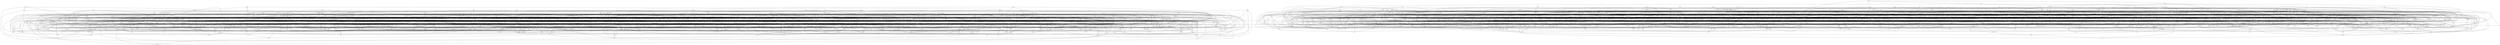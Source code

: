 graph {
vzd -- qbx
jrc -- qbx
jzl -- qbx
vll -- qbx
scv -- jhk
xkp -- jhk
mjn -- jhk
jgm -- tqb
qjn -- tqb
pmg -- gff
fcn -- gff
jpd -- gff
qgc -- gff
xgz -- npq
sfv -- npq
lhf -- npq
szs -- vxs
thm -- nzk
bgr -- nzk
hnp -- nzk
bgt -- nzk
jpx -- ddl
pjc -- ddl
fzj -- xvb
thm -- xvb
qfr -- xvb
rfd -- xvb
fjq -- bbn
kld -- bbn
gmm -- bbn
gjc -- bbn
szn -- qdt
jzt -- tpl
ncg -- tpl
jhb -- hrz
ttm -- hrz
mms -- hrz
xpv -- hrz
xxr -- jzg
vqg -- vpd
skm -- vpd
jrm -- vpd
jbh -- nbn
fkc -- nbn
vtc -- nbn
hld -- cxr
nqr -- zdg
phj -- zdg
snq -- ldr
njr -- ldr
jvp -- ldr
dcd -- ldr
jrb -- ttf
jch -- ttf
scq -- ldt
bgt -- ldt
zsv -- qhz
hrt -- pls
lzj -- pls
jzg -- pls
dzp -- xbm
xvv -- srb
rnf -- srb
mpg -- srb
kxz -- srb
pzm -- qvs
sth -- qvs
jss -- bxn
ltp -- xft
mkq -- xft
jqs -- xft
fds -- xft
rgl -- phh
vjp -- phh
bpx -- phh
qxj -- hsz
pht -- hsz
nmc -- hsz
ttn -- hsz
xrs -- mqn
bqg -- mqn
ddz -- mqn
vdn -- mqn
lzn -- xvv
xcb -- xvv
jfj -- pvl
pfk -- skr
zdg -- skr
xff -- skr
frd -- nlb
tvb -- nlb
qmk -- nlb
sfp -- nlb
bff -- sxz
xpx -- sxz
vjp -- sxz
qkv -- sxz
fbv -- tkz
fct -- tkz
xhn -- tkz
fxj -- tkz
rmt -- nlc
dcs -- nlc
vbt -- nlc
bkq -- ttl
psx -- ttl
rtr -- jdz
cpq -- jdz
rjk -- jdz
qhf -- jdz
prr -- rkc
msr -- rkc
zpg -- rkc
xpd -- vqk
rbt -- jhg
txx -- fgb
qtr -- tqv
mfz -- fjq
bjj -- fjq
pkm -- fjq
zxl -- lxx
skr -- lxx
mrb -- lxx
cch -- lxx
kfz -- nrg
xmf -- nrg
dxn -- qgm
jzt -- qgm
rrg -- qgm
xcr -- thk
sqn -- thk
ttm -- thk
mbs -- thk
zfp -- hvk
bgr -- phz
mmm -- phz
hdp -- phz
vnn -- phz
xvt -- jtt
nln -- jtt
dqr -- blq
nxv -- blq
slg -- blq
ckf -- blq
vxs -- mdn
brq -- mdn
qpb -- mdn
phz -- zmp
lfr -- zmp
ghv -- zmp
cmf -- zmp
zcm -- zmp
ncr -- zmp
mzb -- zmp
qtr -- tzx
zbt -- fjh
xxr -- fjh
xpd -- fjh
zkg -- fjh
qxm -- fjh
zkl -- rjn
vth -- rjn
mhl -- rjn
xgz -- jrn
ckf -- jrn
ckk -- llj
shz -- llj
ztr -- llj
bmp -- dcs
ddx -- dtf
ggm -- dtf
czv -- dtf
qck -- dtf
lmt -- ncn
cnd -- ncn
drq -- ncn
sqs -- ncn
dqp -- ncn
zln -- thn
fbv -- thn
hmz -- thn
vqc -- thn
jcl -- cbx
vlz -- cbx
xff -- cbx
dgc -- cbx
bsv -- dtx
pzf -- dtx
ftn -- mvh
ccj -- mvh
tqx -- mvh
dxj -- tdk
jzg -- tdk
qpm -- nql
glq -- nql
sdl -- nql
dzp -- nql
fgb -- jjp
zbj -- jjp
bhz -- jjp
kjn -- jjp
gvk -- gdx
hdp -- gdx
zvm -- drq
jbt -- drq
sxt -- drq
tlg -- drq
njr -- cdt
nxv -- cdt
lgn -- jpr
jkc -- jpr
fkv -- jpr
vrx -- tvj
cbq -- tvj
fxj -- tvj
lbx -- tvj
nvt -- tvj
nqr -- drj
gqf -- drj
tqs -- drj
ngx -- drj
cdv -- drj
vfq -- cht
zgd -- cht
tvl -- zsq
dps -- zsq
zxz -- zsq
kfn -- gxm
bkj -- gxm
bql -- gxm
kfm -- gxm
rlm -- kjb
slp -- kjb
qbz -- jzl
xph -- vrr
xrj -- vrr
svz -- vrr
mnt -- vrr
bqn -- jlq
tbn -- jlq
xqf -- vnv
bms -- vnv
krc -- vnv
tzx -- vnv
kvj -- kfr
fbl -- kfr
vkp -- kfr
bvc -- kfr
kvj -- cxb
mrm -- cxb
zln -- cxb
fnz -- cxb
mfz -- mmm
jqs -- czb
lbx -- czb
vxs -- czb
dvs -- xmf
bvc -- xmf
tzj -- xmf
tbn -- kgh
vxl -- kgh
bmk -- kgh
bqn -- fmm
knp -- fmm
nmf -- ktf
vbs -- ktf
rql -- ktf
kbb -- ktf
dhc -- xls
nmf -- tks
tkf -- tks
kfj -- tks
qvs -- tks
hjx -- mcv
bdm -- mcv
qbr -- mcv
xsj -- bsm
fll -- txk
jbc -- txk
lxf -- cck
jtt -- cck
dcg -- cck
xlc -- cck
ppc -- cck
dps -- lzh
zjc -- tfg
nkq -- qjp
xtj -- qjp
btg -- qjp
gqv -- qjp
hlr -- qjp
ktk -- qjp
ftn -- pkm
csh -- vkp
qvz -- vkp
pkk -- vkp
ssr -- vkp
vqk -- vkp
bph -- slg
rqp -- hgj
mvt -- hgj
cmj -- htv
xrp -- htv
bxn -- htv
glp -- htv
hnp -- vln
sfm -- vln
slp -- grr
nnr -- grr
vbh -- grr
lnz -- grr
zgx -- grr
mjg -- mqf
ddl -- hlr
qtq -- sls
ndh -- sls
dpf -- nrj
qpm -- nrj
hjx -- gnm
drl -- gnm
sbl -- jkh
dfd -- dxg
zqj -- dxg
tqd -- dxg
crg -- dxg
brd -- zkv
xrs -- zkv
mnq -- zkv
jrn -- zkv
mkz -- pzf
rqp -- pzf
zvs -- nnz
zst -- nnz
sgl -- nnz
zhr -- nnz
bsm -- nnz
prd -- qhf
jrt -- qhf
zzz -- qhf
gxl -- dxm
qbr -- dxm
fpd -- tgc
nbs -- tgc
cst -- stl
qbz -- stl
ptt -- stl
pzm -- xlc
cls -- zxv
ftp -- crf
ztp -- crf
qml -- crf
nxq -- crf
rnl -- crf
tlc -- mgq
vlh -- mgq
jjg -- mgq
vln -- mgq
vtc -- mgq
zbr -- gqn
ttc -- gqn
zdg -- gqn
xln -- gqn
mkx -- ppk
gdc -- ppk
bdh -- ppk
mvt -- qgc
rkd -- qgc
thh -- qgc
hfl -- mhl
fbc -- mhl
bmf -- ttc
rvb -- qhx
qkv -- qhx
fgx -- qhx
xqf -- jmq
jkc -- dfb
ttj -- dfb
xtq -- dfb
qdl -- hhv
kkv -- hhv
gfn -- hhv
lzh -- sbz
drt -- sbz
spl -- sbz
kjn -- sbz
vqg -- sbz
msc -- bnd
ndh -- cdv
zkg -- cdv
phm -- zmn
kbg -- zmn
xjj -- zmn
slh -- fbl
qdr -- tbq
tzx -- tbq
rhx -- tbq
fdj -- tbg
vtc -- tbg
rpx -- gdz
vkb -- gdz
jhs -- gdz
lbq -- gdz
tks -- flk
fps -- flk
bmp -- njg
lzj -- msn
dpj -- sxh
zzj -- sxh
lnk -- sxh
qfl -- sxh
srf -- xnq
jrb -- fdb
jrr -- fdb
gmv -- fdb
kfh -- fdb
nzz -- rsp
xjj -- gcx
dqx -- gcx
knt -- gcx
dhc -- mdp
ptf -- mdp
xzc -- mdp
frk -- mdp
qck -- tlc
vmr -- tlc
skm -- xqz
dpd -- xqz
fts -- phg
tpv -- phg
fjt -- phg
mxf -- phg
sbm -- ftz
gbt -- ftz
qzx -- ftz
sjg -- cch
bmf -- cch
hjx -- cch
qrv -- drl
qqc -- hcm
jrm -- hcm
sst -- bbf
pcj -- lmm
mhq -- lmm
bff -- rhk
msp -- rhk
nsx -- rhk
dvl -- rhk
lsn -- rhk
mnb -- ptt
hpf -- gpv
hmz -- gpv
vqk -- ktn
nqj -- ktn
kkj -- ktn
fhn -- nfc
lhq -- rbh
cbl -- rbh
zlr -- rbh
mtl -- rbh
kgc -- tzd
drl -- rts
vvc -- rts
hdx -- rts
cnx -- rts
cvb -- bkh
mvn -- bkh
tmm -- bkh
mrb -- bkh
vsh -- bkh
krs -- bkh
kkv -- fqv
dps -- vhp
djf -- vhp
snn -- vhp
crv -- vhp
kfl -- vhp
nnj -- frg
gfn -- frg
rbt -- ssr
lxc -- ssr
phj -- ssr
mdp -- rjq
nxl -- rjq
czt -- rjq
xvt -- rjq
cfp -- ngt
qml -- ngt
jmb -- jpm
rtm -- jpm
sbh -- jpm
knt -- jpm
zfp -- dqx
dsc -- lgl
hgj -- lgl
qkr -- nff
brq -- nff
phl -- nff
pfz -- nff
dhl -- fkc
msc -- xpv
zjc -- xpv
cqp -- jjr
spn -- jjr
nsp -- jjr
zdx -- jjr
flv -- jjr
sjc -- ltv
hxm -- ltv
mpz -- ltv
rsp -- ltv
flb -- tgb
knt -- tgb
hmc -- tgb
szm -- jzm
ccl -- jzm
sgs -- zbz
bzn -- zbz
jnz -- fnz
gmq -- fnz
cdt -- fnz
kkz -- flv
xss -- flv
pff -- jzc
pdh -- jzc
nkz -- jzc
snl -- jzc
gqv -- jzc
dpr -- mvf
brv -- mvf
flh -- mvf
mkt -- mvf
mvn -- mvf
hmr -- flj
pnk -- flj
phb -- flj
mhm -- hvs
gqm -- hvs
zbt -- nnl
hzk -- zhf
ksl -- zhf
vrq -- rgv
csm -- rgv
qxq -- rgv
gbs -- rgv
zds -- rgv
flv -- qmk
szl -- qmk
mfr -- qmk
fvm -- qxt
rct -- qxt
fvl -- qxt
sfm -- qxt
lvz -- tsc
szn -- tsc
xfh -- pkt
qtr -- zml
kdc -- zml
dmm -- zml
mqf -- zml
mpj -- kgl
xgl -- kgl
dbm -- kgl
nmd -- tkc
fvj -- tkc
dkc -- pbc
btt -- pbc
vhl -- pbc
pkh -- fvr
sls -- fvr
hxz -- fvr
hdn -- jmp
qpb -- jmp
tll -- jmp
qsv -- jmp
mfl -- tzr
ppk -- tzr
hrt -- hhb
nmf -- hhb
kjn -- hhb
sgd -- hhb
mrr -- ghv
jhn -- zlr
rlc -- zlr
bfl -- mms
pkf -- mms
qmh -- xss
mjn -- xss
vkb -- gpt
cjx -- gpt
jbc -- kcq
flh -- kcq
qkv -- sbm
mrx -- dtp
jhg -- dtp
qhk -- dtp
sxc -- dtp
xzf -- rdb
lkq -- pnr
cmd -- pnr
jcx -- pnr
gvh -- pnr
mrt -- xdn
hlr -- lnc
mnb -- lnc
zsl -- lnc
blq -- hkj
qfr -- hkj
fqd -- hkj
lsc -- mrx
zgd -- shz
rll -- shz
vnn -- shz
xrt -- xmh
gdk -- xmh
sbm -- xmh
kgl -- xmh
chn -- xmh
ddz -- rdp
nvt -- rdp
kgk -- rdp
tpp -- rdp
msp -- rtv
flj -- rtv
fjh -- rtv
pzb -- rtv
mrr -- khc
rvb -- khc
mfb -- khc
ttp -- bcd
jrl -- bcd
mkz -- bcd
lqz -- bcd
zjj -- cmj
vbs -- cmj
xqq -- qhp
sjc -- ztr
tdq -- pkf
xbm -- hpc
rgj -- hpc
nkq -- nxk
fhn -- nxk
dqc -- nxk
ltx -- nxk
rpx -- nxk
krx -- sht
rvt -- sht
jrr -- sht
lvz -- sht
pxm -- ppf
tbg -- ppf
fvj -- ppf
kss -- ppf
mmd -- ftd
txz -- ndk
dgt -- ndk
sjs -- ndk
ttv -- glp
hrt -- glp
ghr -- glp
vbd -- xhn
bbb -- xhn
vjj -- xhn
khf -- kzc
fdj -- kzc
bvm -- kzc
gbt -- kzc
lcd -- gpb
thh -- gpb
sxf -- gpb
xnn -- ndp
szs -- ndp
ptt -- ndp
tln -- qds
qtz -- qds
trg -- qds
rrg -- qds
jrt -- jzh
msn -- jzh
bxn -- jzh
zts -- jzh
rqm -- xzb
rkd -- xzb
tqx -- xzb
jnx -- xzb
qcg -- lvt
bbf -- lvt
jcx -- lvt
mnb -- lvt
ccj -- xpx
fzj -- xpx
qch -- nlg
kxn -- nlg
thq -- nlg
bnc -- nlg
hkk -- tjv
kkm -- tjv
vds -- tjv
lvs -- tjv
hsn -- vrl
sgs -- vrl
qhg -- bmx
ptz -- bmx
mrt -- hjv
gkh -- dqp
lqt -- dqp
xsk -- qkt
xtj -- qkt
jbh -- qkt
zsm -- qkt
xvv -- qkt
hcm -- pbq
xkp -- pbq
zrg -- pbq
pfk -- pbq
dch -- plm
zxl -- plm
mrx -- plm
lsc -- bdm
zbt -- bdm
cjq -- rkm
mfr -- ndh
fzt -- ndh
gpd -- ndh
pkt -- zhk
bsc -- zhk
zln -- blh
nvb -- lkg
sbh -- lkg
fzt -- lkg
jpr -- lkg
rnz -- nxl
hsj -- nxl
tfm -- nxl
vhl -- qbv
zdt -- qbv
mfl -- mxg
fds -- sdl
vdn -- sdl
dqv -- sdl
qlg -- lfs
vkb -- lfs
pvl -- lfs
sxt -- prb
nrx -- prb
jbd -- xtc
lmm -- xtc
czz -- kdx
xnn -- qlb
zxv -- qlb
vbt -- qlb
jgg -- qlb
zgc -- ppg
krs -- ppg
zbt -- ppg
zgg -- bzp
crd -- bzp
ptn -- bzp
qbx -- bzp
pkt -- xhx
gfm -- xhx
vbb -- xhx
rsq -- xhx
phj -- zbj
kzl -- zbj
pfk -- zbj
pmh -- zbj
plm -- zbj
qck -- zhr
cmd -- gmp
pzm -- kxt
hhx -- ghj
cvt -- bqn
pcj -- gdd
kpx -- gdd
kxh -- gdd
ddz -- tsx
bfj -- tsx
kvj -- tsx
lmt -- tsx
tbk -- krs
hjv -- ggs
spn -- ggs
ltz -- ggs
sth -- ggs
pzs -- xrr
qvz -- xrr
qhp -- xrr
dcj -- xrr
krc -- snc
vbt -- pxm
xlx -- pxm
tts -- hsn
hsn -- nvj
tks -- nvj
mgg -- tnq
xpp -- tnq
nxl -- tnq
gxl -- dxk
bsm -- hdl
pzp -- hdl
ltx -- hdl
nnr -- hdl
tfm -- xkm
bbc -- xkm
phb -- xkm
pzb -- xkm
gcx -- hkk
gfm -- hkk
bxm -- hkk
cbx -- hkk
dxn -- hkk
fbr -- njr
cxr -- jxk
ktz -- jxk
nrc -- jxk
dkp -- jxk
hht -- jxk
kfz -- jxk
nlr -- jrl
rpx -- jrl
bkq -- jrl
btg -- jrl
kjd -- kjv
pls -- kjv
flk -- kjv
hsb -- kjv
xrs -- bjj
vnn -- bjj
gsr -- bjj
tfr -- mrt
cbq -- npm
bsv -- gjf
qvn -- gjf
zhx -- gjf
vjj -- gjf
tzr -- kjn
vlx -- gqm
fbc -- gqm
fxt -- vhl
vbs -- ssl
lts -- ssl
xls -- ssl
zdg -- ssl
qck -- xsl
slh -- xsl
jbd -- dlq
qnn -- dlq
vbn -- dlq
btk -- dlq
xnq -- qxr
gcx -- qxr
xdn -- qxr
svd -- qxr
hhm -- hjk
tvb -- hjk
sdf -- xrp
xcr -- xrp
jxt -- xrp
pbv -- xvg
sgs -- xvg
vnf -- xvg
ttr -- xvg
phj -- xvg
qjb -- fgj
kbb -- fgj
ktn -- fgj
zjc -- fgj
vzd -- gnn
tnt -- gnn
qbz -- gnn
fcl -- pdt
tnt -- pdt
mfz -- pdt
dgs -- pdt
ztq -- pdt
bzz -- pdt
jgx -- pdt
kfx -- psx
gkl -- rxg
jbd -- rxg
dqx -- rxg
lmm -- cqq
xff -- cqq
lvs -- cqq
chs -- qnn
zgc -- qnn
qnr -- zts
hvk -- zts
zdp -- zts
kzs -- plv
kfx -- plv
qmf -- plv
qvn -- plv
xgl -- plv
sbl -- plv
brz -- hkb
xbm -- hkb
qsv -- hkb
kvf -- nmd
htr -- nmd
fzj -- nmd
mdk -- rpp
kmf -- rpp
mmd -- rpp
bfj -- rpp
ngs -- vml
fqv -- vml
kph -- vml
plj -- hls
rrc -- hls
ddx -- tqx
qdt -- vnp
mqf -- vnp
knp -- vnp
ztr -- mln
jzg -- xtb
gcz -- dkh
dcg -- dkh
nqj -- sdn
prr -- sdn
jzm -- pmp
txz -- pmp
fhn -- pmp
dtf -- pmp
sxf -- pmp
scq -- pmp
fzj -- kmm
zhx -- kmm
dvs -- kmm
nzh -- fnt
ldr -- ncd
khf -- ncd
fqd -- ncd
qlg -- ncd
nvt -- ncd
cmb -- qvx
vbd -- qvx
pll -- qvx
grz -- qvx
jhs -- qvx
ntj -- qvx
cxr -- lzn
jgt -- lzn
qkv -- pht
bzv -- pht
frk -- zqd
sgs -- zqd
xjj -- zqd
gdd -- zqd
gpq -- ngd
ghd -- ngd
zmx -- ngd
ndk -- ngd
ltz -- gbs
tfg -- gbs
phc -- gbs
tvl -- gbs
shc -- zfs
mhq -- zfs
ptz -- zfs
hrs -- zfs
kxt -- zfs
dbh -- qmn
klt -- qmn
tvz -- qmn
sdn -- gmv
gcz -- gmv
rxz -- bxc
nrl -- bxc
qbk -- bxc
nvj -- bxc
jjg -- dlf
bjc -- gpr
zst -- gpr
rqf -- bbb
jpn -- zxz
psx -- rqz
vkb -- rqz
sst -- rqz
qcl -- rqz
lrh -- rqz
hnn -- ltx
fjs -- ltx
jpd -- ltx
vqc -- lhl
ddx -- lhl
gvk -- lhl
nlc -- lhl
znd -- xcb
qhr -- hmh
qdt -- qbk
hmh -- qbk
glp -- qbk
lsc -- qbk
rqp -- bhl
kdx -- bhl
fzx -- bhl
rlk -- zmk
jfj -- zmk
mxl -- msr
lxc -- msr
hns -- msr
nnl -- msr
dgc -- mtl
xqf -- mtl
qxq -- fzr
xdg -- fzr
lxf -- fzr
blv -- ccn
fhs -- ccn
hht -- ccn
hnz -- xth
kph -- xth
mbj -- xth
mvb -- xth
lvz -- xsx
tqv -- bjs
xfh -- bjs
vmx -- bjs
qkk -- bjs
qmf -- grf
cnd -- grf
fct -- grf
bxg -- zdp
mbg -- zdp
ltz -- zdp
vtc -- mhm
gjc -- rnf
vln -- fkt
sdx -- fkt
nvt -- fkt
qvx -- fkt
ncg -- pzb
fjg -- jvj
tvb -- jvj
dch -- bpv
prd -- bpv
xkp -- bpv
kfj -- bpv
qgz -- bpv
vhr -- rvj
znd -- rvj
fbl -- rvj
tcf -- rvj
kfh -- sth
ttr -- sth
cbn -- ccg
npm -- ccg
zxv -- ccg
xsl -- trd
qmf -- trd
pvl -- trd
jkh -- trd
vlx -- qxj
pzf -- qxj
pkm -- qxj
bgj -- zxj
rjk -- zxj
fmm -- zxj
ksl -- zxj
vgn -- rnz
jzk -- rnz
szl -- rnz
tbn -- bhz
fvz -- bhz
qcf -- bhz
ltz -- ghr
jtf -- ghr
dvz -- ghr
fvm -- rkd
pkf -- msk
mnl -- msk
cnn -- msk
qch -- trg
qmf -- zvm
xqd -- zvm
tkc -- zsm
vjp -- zsm
qpb -- zsm
hjk -- nxq
mjn -- nxq
xss -- nxq
jzk -- nxq
tpg -- zbk
khf -- dcd
pht -- dcd
tnt -- dcd
gdv -- hmc
qln -- hmc
tsp -- hmc
qqc -- hmc
qdr -- hfc
crd -- zjx
klm -- zjx
gtt -- crx
xzb -- crx
rrc -- crx
qnj -- vth
ttf -- tbl
lsc -- tbl
gtc -- tbl
flk -- tbl
fll -- bgj
bph -- nxv
cnd -- nxv
czz -- hht
mnl -- jch
tln -- qtq
xls -- qtq
jjg -- nmc
plj -- nmc
gjg -- fft
mtx -- fft
crx -- fft
xrj -- fft
gbl -- fft
vdx -- fft
gpr -- fft
khc -- xxg
qzx -- xxg
dbm -- xxg
tvn -- xxg
crv -- thd
zbr -- thd
rtm -- thd
lnc -- ttn
cmf -- ttn
rsp -- ttn
vdz -- zsg
rxg -- zsg
jss -- zsg
bmx -- zsg
lqs -- zsg
bqn -- zsg
dpr -- rqr
jcl -- rqr
pls -- rqr
vmx -- rqr
mjx -- ghf
jtf -- ghf
zbk -- ghf
xfj -- pdh
qpb -- pdh
sbm -- pdh
kgd -- hpf
blh -- hpf
mnb -- hpf
lfn -- nsb
zzz -- nsb
zhm -- nsb
tfj -- tlz
ffr -- cjc
zhm -- cjc
xhj -- cjc
xjs -- cjc
fkl -- cjc
fxt -- mjz
mrb -- mjz
jkf -- mjz
nqt -- mjz
sdx -- fhs
lnl -- fhs
zhx -- fts
pcj -- xqq
mjx -- xqq
bhr -- vzj
bsm -- vzj
dff -- vzj
slh -- lld
mmm -- lld
bmx -- cgl
sls -- cgl
fjh -- cgl
pxg -- cgl
bjc -- lqb
bck -- lqb
dcf -- lqb
kfz -- lqb
dgk -- ksh
lqt -- ksh
ttl -- hgk
brd -- hgk
rgl -- hgk
bkq -- hgk
vzd -- htr
znd -- htr
hvk -- ltr
mtl -- ltr
djk -- ltr
zjc -- lvs
vzd -- mxf
mfg -- tpv
qbq -- tpv
cjx -- qzx
tpv -- qzx
rrg -- nhz
tzj -- bdb
gvp -- bdb
jpx -- bdb
xqr -- bdb
nrc -- nsk
nvt -- nsk
nlr -- nsk
shc -- jrt
hnt -- jrt
pvc -- dln
tln -- dln
zlv -- dln
xnp -- hgm
jzl -- hgm
svb -- hgm
mnq -- dmz
cdk -- dmz
gfr -- gzt
zjf -- gzt
bvs -- gzt
bgj -- lqd
gkl -- lqd
mtt -- lqd
hng -- lqd
zdt -- hdx
ckr -- hdx
vxl -- pzs
vpd -- pzs
jxt -- pzs
tqb -- sks
vbh -- sks
chf -- sks
vkg -- rbt
sjg -- rbt
sfv -- tll
nsk -- tll
skm -- txt
xzc -- txt
dvz -- txt
mjx -- txt
ccl -- fdj
hnp -- qsp
vzd -- qsp
sxt -- qsp
xtb -- zqf
vnf -- zqf
zlr -- zqf
mkm -- zqf
dcg -- zqf
lpn -- lnk
zbk -- lnk
gnn -- bnm
jnr -- bnm
xgt -- bnm
xsk -- bnm
phh -- bnm
pmd -- zgg
hct -- zgg
mmm -- dxx
rmt -- dsc
xnp -- dsc
sdn -- hhz
srf -- hhz
jss -- hhz
nvb -- hhz
jhf -- fmh
glz -- fmh
hls -- fmh
bfj -- fmh
fll -- zzz
txk -- zzz
zjc -- zzz
zxl -- zzz
szd -- cll
nxv -- cll
zvd -- cll
kfh -- jhb
zkz -- vgn
sjg -- hcq
jhb -- hcq
gnm -- hcq
ctp -- hcq
xtc -- hcq
ftd -- zrq
ttp -- zrq
qhz -- zrq
qdk -- sxc
glz -- rqf
prb -- rqf
tmq -- qxq
qbp -- qxq
jqr -- vhr
tfv -- vhr
xqj -- vhr
fgb -- fkv
jdl -- xvj
nxh -- xvj
hbh -- xvj
llj -- xvj
xmr -- lhb
tmq -- lhb
ncf -- lhb
lfn -- lhb
sth -- lhq
qjb -- lhq
zsq -- glx
ghf -- glx
hhm -- glx
ztr -- hbh
szn -- qkk
cmb -- gbl
sxf -- jgg
jhf -- jgg
fzx -- jgg
bbf -- dqm
tzq -- dqm
pll -- dqm
skg -- dqm
npq -- dqm
bvs -- qln
hcb -- ncf
xpv -- ncf
nsp -- ncf
txx -- ncf
thq -- xjm
npc -- xjm
ggv -- xjm
trf -- xjm
xjj -- mrj
qfl -- mrj
czt -- mrj
thd -- mrj
dqp -- qpg
zvd -- qpg
fvj -- qpg
szm -- qpg
dbh -- qpg
htm -- tvb
zhx -- klz
npm -- klz
thr -- klz
djk -- vkg
pmh -- vkg
xhn -- ctl
dcf -- ctl
gnx -- zmt
zkg -- zmt
dvz -- zmt
dbb -- zmt
vds -- bhd
bnn -- bhd
ztp -- bhd
xls -- bhd
mkz -- vdn
dln -- xmc
kkz -- xmc
pqc -- xmc
thq -- xmc
xkp -- xmc
kph -- tfp
fcx -- tfp
bnn -- tfp
tqt -- dcj
lmm -- dcj
zdx -- bfp
kkj -- bfp
kkz -- bfp
txx -- jpn
brd -- zjm
klz -- zjm
kgk -- zjm
phl -- jcb
bll -- jcb
ttn -- jcb
xcb -- jcb
cbr -- psz
zlv -- psz
cvb -- psz
zhm -- rlc
qhr -- rlc
qgc -- ljx
xzp -- ljx
pff -- ljx
ckf -- ljx
sfv -- vlx
hbh -- nrx
bgt -- qsv
tdb -- xmj
xlx -- xmj
fjg -- vmx
mdn -- vqv
nhm -- vqv
gfp -- vqv
qpm -- vqv
bsc -- xvt
fcx -- xvt
kxh -- xvt
nqr -- tbn
mrx -- mkm
hzk -- mkm
nmf -- mkm
lqz -- fqd
ncg -- bkj
zdt -- bkj
xgz -- kgd
xsp -- hqr
hgj -- hqr
scq -- hqr
gvp -- hqr
jrc -- prq
hkj -- prq
kdx -- prq
jzc -- prq
mvb -- qvh
phb -- qvh
jbd -- qvh
shc -- bnn
ckr -- bnn
szx -- bnn
zjc -- xpd
czt -- xkp
tbk -- qml
zsv -- vbd
hzk -- bbc
ksp -- bbc
jrm -- bbc
gbl -- rqn
ncz -- rqn
txq -- rqn
kjb -- rqn
tdq -- gdc
qbv -- gdc
btt -- gbv
jtf -- gbv
bnd -- gbv
mvb -- gbv
nhz -- gbv
zqm -- vkc
dxm -- vkc
bmk -- vkc
ngs -- vkc
ptt -- sjs
njg -- sjs
pjx -- sjs
sst -- nzz
brz -- nzz
mhm -- ppr
zsv -- ppr
jgt -- hdp
cvt -- bnc
kll -- ctb
bhl -- ctb
dmb -- ctb
dlf -- ctb
qdk -- lpn
dcs -- nms
dff -- nms
sdj -- nms
fhs -- nkz
kgd -- nkz
cnn -- szx
qhp -- szx
tmm -- szx
ztp -- dss
ttm -- dss
hvk -- dss
fxm -- czm
hsb -- czm
xvt -- czm
zrx -- czm
hns -- czm
qhr -- drt
csm -- drt
hhx -- fvl
xvv -- fvl
zjr -- fvl
fnt -- fvl
knr -- fvl
zkz -- kjd
fqv -- kjd
pkt -- kjd
cfp -- kjd
plj -- tkx
ggt -- gzb
dpf -- gzb
sxf -- gzb
dbh -- gzb
msc -- rjk
qkk -- rjk
rvt -- rjk
ztb -- jnr
ghj -- jnr
dpr -- pqg
fjg -- pqg
hcm -- lhj
hjv -- lhj
vds -- lhj
qxm -- lhj
xnq -- lhj
vkc -- lhj
tcz -- lqp
xkm -- lqp
dln -- lqp
qdk -- lqp
zbz -- lqp
qmh -- lqp
gfp -- zvs
sfm -- zvs
rbj -- fxj
dkh -- gfm
kfl -- gfm
tfg -- kkm
sdf -- kkm
thr -- cnh
htr -- cnh
fjs -- cnh
fjt -- cnh
dzr -- tpc
zmp -- tpc
ttn -- tpc
fbr -- tpc
tzd -- tpc
ssf -- dsz
dhc -- dsz
qhx -- rck
hxm -- rck
hbr -- rck
kbr -- rck
qkc -- bqp
spc -- bqp
tkx -- bqp
dxx -- gjg
qcl -- gjg
jgt -- lnl
mpz -- lnl
rfd -- lnl
fxj -- lxj
vsg -- lxj
phz -- lxj
ktz -- mlj
gjf -- mlj
kdp -- mlj
nqj -- lbg
mrj -- lbg
xpd -- lbg
frk -- lbg
dlf -- xlt
gfq -- xlt
cll -- xlt
qjp -- xlt
kxp -- mkq
rnf -- mkq
xtj -- ntj
tkc -- plg
pcn -- plg
gzk -- plg
sdx -- plg
lvz -- tjs
dln -- tjs
kgh -- tjs
vdf -- tjs
xmr -- pkh
pxd -- pkh
mhl -- mvx
gpv -- mvx
bcd -- mvx
rpl -- mvx
bjj -- mzg
qvn -- mzg
rkd -- mzg
sbl -- mzg
xkj -- mzg
cbq -- mzg
pll -- kss
bpx -- kss
phz -- kss
ngh -- kss
jkf -- ptf
lqc -- ptf
lvs -- ptf
fmm -- jns
knp -- jns
nkq -- ffd
xsp -- ffd
gfq -- ffd
gdx -- kdp
jpn -- nnj
dpd -- jlz
hxs -- jlz
tbn -- jlz
fvm -- mfb
xjl -- qcf
pmh -- qcf
qjb -- qcf
lld -- kld
jbt -- kld
stl -- kld
vdz -- krt
fjg -- krt
xtq -- krt
txl -- krt
phm -- ldm
lfn -- ddk
clv -- ddk
kfn -- ddk
tpg -- ddk
gbt -- vlh
gpr -- vlh
szm -- vlh
chv -- vlh
rqm -- vlh
znj -- vlh
mrm -- bff
thh -- bff
fbc -- bff
sds -- dxn
htm -- dxn
kcq -- ttm
zjx -- pfz
crd -- pfz
gmm -- pfz
vnn -- xgz
xsj -- sxf
zrx -- xkb
trg -- xkb
bgd -- fkk
kkv -- fkk
nsp -- fkk
fmm -- sfp
nhf -- sfp
sbl -- qjn
mdm -- xgt
fmn -- xgt
hsn -- hkq
pqc -- hkq
kfl -- hkq
nxh -- zqj
bgj -- qng
zfp -- tts
vkg -- tts
pfk -- tts
mns -- ckk
rct -- ckk
jhf -- ckk
bkq -- jzs
tzd -- jzs
svb -- jzs
xcp -- jzs
mvt -- nbs
jgm -- nbs
zjr -- rmf
zcm -- rmf
lgl -- rmf
sbl -- rmf
vqv -- rmf
zkz -- vdf
jmq -- vdf
dzj -- mvn
bnc -- mvn
zxz -- mvn
pkf -- mnk
snc -- mnk
kdc -- mnk
gsr -- ltp
ngh -- ltp
qrj -- ltp
lld -- ltp
tnh -- ltp
zvd -- ltp
vlx -- gjv
vng -- gjv
cst -- gjv
vrt -- gjv
jxr -- mdk
pxm -- mdk
zkz -- btk
sls -- btk
mkt -- tgz
hgs -- tgz
zzz -- tgz
glb -- tgz
njg -- sfk
rlm -- sfk
bhr -- vsg
nxh -- vsg
ztq -- kxz
btg -- kxz
mln -- qpb
rbj -- llt
xzp -- llt
njg -- llt
dqr -- llt
nlc -- ktk
bsv -- ktk
pvc -- cxd
fll -- cxd
zkz -- cxd
ddx -- zfc
njr -- zfc
pzb -- lsx
ttr -- lsx
bbc -- lsx
hhv -- lsx
qbq -- rrz
jcp -- rrz
psj -- rrz
fcl -- rrz
bjx -- rrz
ccj -- rvg
nrj -- rvg
lcj -- rvg
fmn -- fcn
bck -- fcn
dzp -- fcn
zxv -- fcn
kmf -- fcn
krx -- dvl
vrs -- dvl
bzs -- dvl
qcl -- xtj
nmc -- xht
cls -- xht
fkc -- xht
tkf -- kkj
zrg -- zrx
tsc -- zrx
rvt -- zrg
xpb -- nmj
zjr -- nmj
ggt -- nmj
gpt -- csb
fqd -- csb
bbb -- csb
pmg -- csb
fcl -- csb
fvj -- csb
fds -- mxx
tfv -- mxx
tlz -- mxx
hdp -- mxx
nfc -- xfj
mrn -- xfj
pvl -- xfj
zfp -- mgb
bdz -- mgb
mnl -- mgb
frd -- mgb
rdb -- mgb
phm -- bxp
rtm -- bxp
qdl -- bxp
cjq -- dmm
spn -- dmm
vhl -- zqm
vrj -- zqm
gvh -- psj
lgn -- hxk
nvj -- hxk
vbb -- hxk
jpn -- hxk
jbc -- hxk
bsc -- htm
slp -- krd
bsv -- krd
mpj -- krd
tnh -- krd
ncg -- jzk
rbj -- cvg
vzj -- cvg
fgx -- cvg
ndp -- cvg
hng -- lfz
zln -- slp
jlg -- ctq
dpz -- ctq
tqv -- ctq
nmd -- gmj
dzr -- gmj
qnj -- gmj
qrj -- gmj
rnq -- gmj
jzm -- gmj
hct -- mkz
xzc -- rhx
snn -- rhx
rkm -- rhx
vth -- rgj
slh -- rgj
xpb -- qdp
rlm -- tsz
gmp -- tsz
zst -- tsz
qsd -- tsz
pcn -- tsz
thm -- gvp
dgk -- gvp
qbz -- dhf
dsc -- dhf
qsv -- dhf
cht -- dhf
cnn -- xmr
fmm -- kfn
crv -- kfn
ddk -- nbg
qvs -- nbg
zhk -- nbg
rkc -- nbg
nfd -- nbg
nzq -- ssd
shd -- ssd
tvz -- ssd
gpr -- ssd
hvs -- ssd
npn -- bln
hkq -- bln
rsq -- bln
lvx -- qxh
cnd -- qxh
spc -- qxh
bjc -- qxh
pxk -- kll
sxt -- kll
txz -- kll
zcm -- kll
dfd -- kxd
cls -- kxd
bhl -- kxd
bqg -- tnt
sbm -- chf
nrj -- chf
xvx -- bdz
tfr -- bdz
nrl -- qdx
dsz -- qdx
hfc -- qdx
pnk -- qdx
gtc -- ztp
jbh -- ftn
bph -- vll
jfj -- vll
jch -- tmr
pzb -- tmr
htm -- tmr
xsx -- cvb
gzk -- ffn
spc -- ffn
nzh -- ffn
xbm -- ffn
grz -- ffn
zgc -- spl
bms -- spl
zjf -- qtz
hdx -- qtz
hzk -- qtz
fps -- qtz
ngh -- xsn
mrr -- xsn
qcl -- xsn
sjc -- xsn
dgk -- qlh
xlx -- qlh
ktz -- qlh
sks -- qlh
ttj -- cpc
btt -- cpc
vbn -- cpc
glx -- cpc
qch -- plk
lhf -- jrc
nhm -- jrc
qml -- nht
jpn -- nht
xtq -- nht
sfv -- szd
hld -- pjc
xph -- spc
tkx -- spc
hfl -- lhf
hnp -- lhf
thm -- rfz
jnx -- rfz
bjx -- rfz
rpn -- rfz
bdz -- gzq
qrv -- gzq
frg -- gzq
gjd -- gzq
mqf -- gzq
rgf -- rzc
mdf -- rzc
vmr -- rzc
rzp -- rzc
mtl -- fjn
ggv -- fjn
nhf -- jzn
zhf -- jzn
rdb -- jzn
qqc -- zhh
jgm -- shd
dzr -- shd
xpx -- shd
vfq -- knr
mrr -- knr
khf -- svb
znd -- svb
gpd -- jvk
mfr -- jvk
txz -- jqs
pmc -- vxk
qxm -- vxk
ltz -- vxk
ctl -- cfm
fbc -- cfm
mfz -- cfm
hls -- cfm
lzj -- mrq
vqg -- mrq
xtx -- mrq
mtt -- mrq
jbd -- qdk
mpj -- rvb
zkl -- njz
gmb -- njz
xht -- njz
lxc -- qxm
zdx -- ljg
fps -- ljg
qng -- ljg
fjn -- ljg
lzh -- ljg
mjn -- dbb
cjq -- dbb
snn -- cpq
qhk -- cpq
prr -- cpq
fzx -- kvf
qvn -- kvf
qlg -- kvf
kfl -- hns
xtc -- nqb
fqv -- nqb
tfp -- nqb
ggs -- nqb
fsq -- xzf
bdh -- xzf
lvs -- xzf
xbt -- qgz
jch -- qgz
gqf -- zjf
zlv -- zjf
qrp -- xhl
pxm -- xhl
lhl -- xhl
cbr -- qmx
cxc -- qmx
tdq -- qmx
prr -- bzs
tfr -- bzs
ljj -- jdx
tbk -- jdx
zrx -- jdx
nxc -- jdx
qlg -- sqs
fzx -- sqs
nmc -- sqs
cmd -- sqs
ttb -- ktv
nzz -- ktv
qbq -- ktv
xhl -- ktv
fgb -- xts
kkz -- xts
vxl -- xts
bdm -- xts
jxk -- hcl
kdp -- hcl
tkg -- hcl
sbl -- hcl
xzc -- bvx
sdc -- bvx
dcj -- bvx
qch -- bvx
vnm -- fkl
jvj -- fkl
trq -- fhz
snc -- fhz
hjk -- fhz
tbk -- fhz
zkl -- pff
pzf -- pff
kfh -- mjc
jlg -- mjc
lfz -- mjc
lpn -- mjc
pjc -- kbr
xsj -- kbr
pst -- hsj
bgd -- hsj
jrr -- hsj
qmh -- fpk
qbp -- fpk
ljj -- fpk
sqn -- fpk
djk -- qls
pcz -- qls
gml -- qls
trq -- qls
fsq -- qls
fvm -- hdn
kdx -- hdn
jdn -- hdn
nfc -- ncz
zpz -- ncz
jrn -- chn
jcp -- chn
czv -- chn
sfm -- khf
rlm -- brz
vkb -- lqz
zvs -- lqz
dxx -- tqd
xfd -- rhn
rpl -- rhn
zsm -- rhn
nrx -- rhn
gfq -- kfz
ttc -- zdt
vbs -- spn
mhq -- spn
bvs -- hng
sql -- hng
jmb -- fbg
frk -- fbg
cfp -- fbg
bgj -- fbg
blh -- ptn
gsb -- ptn
zjx -- ptn
vdx -- szp
dqv -- qct
npq -- qct
gmp -- qct
ccn -- qct
xcp -- fjt
vrg -- xrt
sdj -- xrt
dbm -- xrt
gsh -- mbt
htm -- mbt
xxr -- mbt
cnh -- nzq
ztq -- nzq
dvs -- nzq
fkt -- nzq
fts -- xzp
qdp -- jgq
lkq -- jgq
cfp -- zxk
lgn -- zxk
zkz -- zxk
zbz -- zxk
lhq -- ljj
qrv -- ljj
ksh -- qkr
xph -- qkr
vqv -- qkr
lhl -- qkr
jtf -- rsq
pqg -- rsq
mns -- rbj
sfp -- gch
mzh -- gch
xxr -- gch
tzr -- gch
nnl -- gch
bvc -- hxm
htm -- jmb
vlz -- jmb
hld -- rmh
lts -- vjn
drl -- vjn
nhm -- sfv
rdb -- ptj
jmq -- ptj
ptz -- ptj
dmm -- ptj
gqf -- ptj
zfp -- lsn
gmv -- lsn
qng -- hxz
cvt -- tmm
gqf -- tmm
fgg -- fsq
klt -- dmb
mhm -- dmb
zsv -- dmb
szp -- dmb
czz -- rpl
xxr -- sqn
msn -- sqn
xcr -- sqn
jvj -- sqn
nnl -- zzj
gxl -- zzj
kxt -- zzj
gtv -- cnn
phm -- npn
txl -- npn
rrg -- npn
hmh -- dsq
pcj -- dsq
txl -- dsq
lfn -- dsq
nxv -- bct
qkv -- bct
pqc -- fpz
jhk -- fpz
jns -- fpz
fpd -- qjf
phl -- qjf
jxr -- qjf
qsp -- qjf
gsr -- qjf
jtf -- kbg
ttv -- kbg
fkv -- gnx
nqj -- gnx
vmr -- xsp
fpd -- gtf
ncz -- gtf
lbx -- gtf
zgd -- gtf
pqg -- kgx
hzk -- kgx
knp -- kgx
zmt -- kgx
xbt -- kgx
vkg -- tsp
mrx -- tsp
pmc -- tsp
txz -- vdj
fhn -- vdj
xcp -- vdj
hzx -- vdj
ppg -- jxj
szx -- jxj
gpd -- jxj
zbk -- jxj
kph -- jxj
zxl -- jxj
ffd -- nzb
hbr -- nzb
xvb -- nzb
hgm -- nzb
bnd -- fgg
hhm -- fgg
cvt -- fgg
blh -- tgf
xdx -- tgf
vqv -- tgf
mfg -- tgf
dgs -- tpp
lfs -- tpp
pjx -- tpp
zmk -- tpp
gpm -- hbz
txl -- hbz
vrs -- hbz
qbq -- txq
hfl -- txq
lnl -- txq
szs -- bgt
ftd -- bgt
mmm -- hzx
scq -- hzx
ddl -- hzx
rxs -- hzx
dbq -- hzx
nlr -- hzx
jqr -- kvr
pvl -- kvr
crd -- kvr
lpj -- kvr
mjg -- qrl
nvb -- qrl
tdk -- qrl
ldh -- qrl
jbc -- ftp
jrm -- ftp
jhs -- xqr
mdf -- xqr
lnl -- xqr
rqp -- xkj
cjx -- xkj
mfb -- xkj
rfd -- mnt
mln -- mnt
crv -- gtc
cjq -- gtc
szm -- vrt
ttb -- vrt
tpq -- vrt
csm -- qhr
knr -- xxx
jpd -- xxx
dhl -- xxx
rqf -- bpr
lzn -- bpr
nbn -- bpr
gfp -- bpr
ppr -- lhk
jxr -- lhk
mns -- lhk
jgg -- lhk
jzc -- lhk
bvm -- jnx
kgc -- jnx
rll -- jnx
mpz -- hhg
bzv -- hhg
jfj -- hhg
snq -- hhg
brd -- hhg
vxs -- vng
lcj -- vng
cmd -- vng
rct -- ddz
jpx -- ddz
qrj -- gsg
dxx -- gsg
tqd -- gsg
snn -- zjj
jcl -- kfm
mrt -- lxf
cxc -- mkt
vml -- mkt
jrb -- mkt
tgc -- qqf
jdn -- qqf
ftn -- qqf
jbh -- mmd
kxt -- zkg
sxc -- fgf
hrs -- fgf
trf -- fgf
rkm -- fgf
ckf -- jnz
bln -- kzp
cbl -- kzp
rhk -- kzp
tbq -- kzp
spl -- kzp
zjj -- kzp
hqz -- tcf
ckk -- tcf
dqc -- tcf
fbl -- tcf
gqf -- qnr
psz -- qnr
rhx -- qnr
xkb -- cnx
cvb -- cnx
scq -- sdx
njg -- gkh
nnr -- gkh
blh -- gkh
hct -- zrr
zvs -- zrr
sfk -- zrr
dvs -- zrr
xfb -- ghd
phz -- ghd
hhx -- ghd
mrm -- rgl
tlg -- rgl
fvm -- qpm
djk -- flh
gml -- flh
zfs -- cnb
hrs -- cnb
qhg -- cnb
bms -- cnb
hkq -- jsd
cjq -- jsd
xjl -- jsd
dsz -- jsd
ppr -- mdm
ghv -- mdm
kxz -- mdm
nkz -- pcx
gfp -- pcx
ppr -- pcx
vsg -- pcx
txk -- svd
gqf -- bhj
phb -- bhj
pxg -- bhj
mvz -- bhj
svd -- cdq
bsc -- cdq
tfm -- vxn
qqc -- vxn
vfq -- cqg
tbg -- cqg
hxm -- cqg
rzp -- cqg
cnd -- tvn
mrb -- knt
qnr -- knt
kfh -- sjg
dxm -- sjg
sql -- xcr
dxk -- dkc
szl -- dkc
sql -- dkc
nbs -- gzk
jcl -- glf
jrr -- glf
cdq -- glf
qln -- glf
xpv -- glf
zpz -- ktz
dqr -- nnr
fxt -- nln
mkx -- nln
mjg -- nln
qck -- fjs
dkk -- fjs
qzx -- tkg
dqv -- tkg
klm -- tkg
fjt -- tkg
sql -- hhj
bmk -- hhj
krs -- hhj
rxg -- qtn
zds -- qtn
vsh -- qtn
szh -- qtn
cnx -- qtn
xhp -- lfr
hdn -- lfr
gjc -- lfr
vjp -- lfr
qjn -- fgx
pmd -- fgx
bzz -- fgx
xdn -- vxm
cfs -- vxm
tvl -- vxm
ctk -- vxm
zdx -- vxm
mbs -- vxm
fbn -- qpp
qfr -- qpp
dmz -- qpp
ldt -- qpp
vnm -- qpp
frk -- tqt
sls -- tqt
zsl -- fbn
zvs -- fbn
mfb -- dgt
chf -- dgt
czz -- dgt
txl -- brv
qtq -- brv
frg -- brv
fjq -- pdg
bzz -- pdg
xmf -- pdg
nkq -- pdg
hng -- flb
mbg -- flb
vrj -- flb
mbj -- bxm
sds -- rxn
qng -- rxn
kbb -- rxn
mbg -- rxn
bsv -- rqm
qml -- bgd
dzj -- bgd
dpf -- pfl
gmm -- pfl
ggv -- sdc
lhq -- sdc
qbg -- sdc
rbs -- rnl
jpr -- rnl
fpk -- rnl
hnp -- xrj
sst -- xrj
tmr -- kqc
lnk -- kqc
lsn -- kqc
ncf -- kqc
jqs -- crg
nxv -- crg
khf -- crg
bbb -- smq
blv -- smq
klt -- smq
rlk -- smq
sfm -- smq
jnr -- dhh
ltx -- dhh
dfd -- dhh
xfb -- dhh
qhz -- dhh
jdn -- bvm
jpx -- jgx
rrz -- jgx
dbh -- jgx
kfx -- thm
gjc -- thm
psj -- qcx
mkz -- qcx
fgx -- qcx
kgd -- qcx
gcz -- qsj
mxg -- qsj
ttg -- qsj
mzh -- qsj
fxm -- phc
zbr -- vdz
kxh -- vdz
bkj -- gfn
vgn -- gzn
rql -- gzn
tzx -- gzn
bjs -- gzn
hjx -- glb
tpg -- glb
kfm -- glb
pkf -- trl
thq -- trl
fzd -- jhn
lxj -- lml
cnh -- lml
jgq -- lml
gmm -- lml
mnt -- lml
dqr -- lml
plj -- fpd
jbt -- gpq
vjj -- gpq
ttv -- vbb
dxj -- vbb
ggv -- vbb
skg -- qrj
lfz -- fhq
gsh -- fhq
fkl -- fhq
bdz -- fhq
jbd -- ztk
jhb -- ztk
fqv -- ztk
xhp -- vzh
gbl -- vzh
ghv -- vzh
npm -- vzh
mdf -- vzh
hxz -- nxc
vrj -- nxc
gpm -- xqf
mkx -- chs
mjg -- chs
tqt -- chs
kjb -- xph
ztk -- hfn
vnm -- hfn
mfr -- hfn
lvz -- hfn
bxk -- dpr
kfj -- mhq
ccj -- zmx
dfd -- snq
zfc -- snq
lzh -- rbs
pcj -- rbs
tpl -- rbs
dpj -- rbs
dkp -- lkq
lcd -- kjl
rvb -- kjl
bct -- kjl
psj -- kjl
nrc -- kjl
ttj -- kkh
dps -- kkh
qkk -- kkh
kcq -- kkh
fbg -- sbh
hjk -- sbh
svd -- hrs
msc -- hrs
hvs -- dkr
mkq -- dkr
glz -- dkr
nnr -- dkr
tvl -- kdc
mrx -- kdc
dbq -- lcd
jgm -- lcd
qmh -- bxg
lqc -- bxg
rvg -- rrs
ppf -- rrs
jxr -- rrs
xts -- bfl
mbg -- bfl
hhv -- qhk
rvt -- qhk
hnt -- qhk
xdx -- dqc
gjg -- dqc
mvt -- ktg
ghj -- ktg
tzj -- ktg
mzb -- ktg
dtx -- ktg
ctl -- ktg
nmj -- ktg
mbj -- bzn
hnz -- bzn
lpn -- bzn
kpx -- hgs
jzt -- hgs
cmj -- hgs
prk -- hgs
bfj -- vjj
mbg -- vnf
jvk -- vnf
fds -- ncr
dhl -- ncr
pfl -- ncr
tlc -- kpb
tvz -- kpb
tll -- kpb
zrq -- kpb
bvc -- mtx
dff -- mtx
xtb -- jck
gpm -- jck
jhn -- jck
msn -- jck
hdn -- gdk
dzr -- gdk
mlj -- gdk
mvh -- bll
dtx -- bll
prb -- bll
bhr -- cbn
vzs -- cbn
lqt -- cbn
vnp -- ppv
knt -- ppv
plk -- ppv
nxq -- ppv
kfh -- zlv
czv -- kmf
dkp -- kmf
qbv -- pxb
thd -- pxb
gcz -- pxb
jss -- dgc
ssf -- dgc
hht -- snl
jdn -- snl
zfc -- snl
dpr -- rql
rnz -- rql
bbf -- dzr
zvm -- lbj
lpj -- lbj
dkk -- lbj
vll -- lbj
tdq -- vmd
kkj -- vmd
qdt -- vmd
fzt -- ntz
vqg -- ntz
plk -- ntz
czt -- ntz
hhj -- ntz
mfl -- gfr
nxh -- xjb
khc -- xjb
fts -- xjb
pjx -- xjb
zbr -- dch
ccj -- kzs
hld -- kzs
mpj -- kzs
zqj -- vhb
fdj -- vhb
glq -- vhb
ggt -- vhb
cdk -- xqd
dgs -- xqd
mrm -- xqd
qcd -- xhj
xkp -- xhj
sgd -- xhj
hnz -- vtb
tpl -- vtb
hsn -- vtb
fpz -- pmt
vtb -- pmt
sds -- pmt
nsb -- pmt
lbg -- pxg
rhj -- pxg
rrg -- pxg
ngt -- nlv
jmq -- nlv
fzr -- nlv
qcf -- nlv
vmd -- nlv
dqx -- mnl
mfg -- cdk
fgx -- zgx
dkk -- zgx
rrs -- zgx
zvs -- tfv
lbx -- tfv
bzv -- tfv
rlm -- sgq
klt -- sgq
nzh -- sgq
ngs -- kpx
slh -- tzq
pxk -- tzq
zvs -- tzq
mfb -- tzq
dxj -- pnd
gsh -- pnd
mnk -- pnd
xxr -- pnd
gtv -- pst
zhh -- bjf
jkc -- bjf
hmh -- bjf
dzj -- prk
gml -- prk
bdm -- vpn
pkk -- vpn
hfc -- vpn
dxk -- vpn
hmz -- brq
mrn -- brq
fkc -- mns
bqg -- mns
czb -- mns
kfz -- mns
zhh -- fps
tlz -- ggm
tsx -- ggm
zdl -- ggm
bhr -- zsl
xsk -- rmt
fnt -- rmt
fgb -- hcb
pkt -- hcb
gnn -- jvd
xfb -- jvd
dvm -- jvd
zgg -- jvd
njz -- jvd
kph -- ngs
lqs -- rlp
xtb -- rlp
zmn -- rlp
kxn -- rlp
hsb -- rlp
phj -- prd
bvc -- bqg
xqz -- rxz
vdz -- rxz
gxm -- rxz
lqs -- rxz
kvj -- vhg
lqt -- vhg
hgj -- vhg
rpx -- vhg
vrs -- dpz
xxr -- dpz
glb -- dpz
ftd -- mrm
bxn -- gkl
jhg -- gkl
fjn -- gkl
jxr -- xnn
bkq -- xnn
sxc -- nzg
qgz -- nzg
kxh -- nzg
vbs -- nzg
ccl -- jhf
ghf -- rhj
gfr -- rhj
szh -- rhj
ntj -- qsd
pjc -- qsd
bkq -- qsd
jkh -- qsd
lvz -- fvz
lmm -- fvz
tgb -- fvz
xhp -- mrr
lzn -- jvp
qck -- jvp
gzk -- jvp
snl -- jqr
rqf -- jqr
jhf -- jqr
crd -- jqr
slg -- bzv
lqs -- pmc
lrv -- jdl
psj -- jdl
mpz -- jdl
tvn -- jdl
kxd -- jdl
dqv -- mbn
jrl -- mbn
vdn -- mbn
ntj -- mbn
jns -- xpp
tpg -- xpp
shc -- fcx
kxn -- fcx
mvb -- fcx
dhl -- mjk
sfk -- mjk
rll -- mjk
hfl -- mjk
pst -- nsp
dfb -- qbp
fxt -- qdr
jss -- dpj
zhk -- dpj
fzt -- dpj
cxc -- cfs
rtm -- cfs
lhf -- jcx
vth -- cst
jbt -- cst
qcf -- ldh
vkg -- ldh
rgx -- ldh
vrj -- vnh
gdc -- vnh
qml -- vnh
qnn -- vnh
ctq -- hgh
tkf -- hgh
jkf -- hgh
bzs -- hgh
bmp -- zgd
rpl -- zgd
zhr -- gbt
rll -- gbt
jpx -- zkl
csh -- xjs
mxg -- xjs
cpz -- xjs
hnz -- frd
rkm -- frd
qfr -- pfx
tzd -- pfx
hct -- pfx
gvk -- bjx
vnn -- bjx
nlr -- lcj
dhl -- mrn
jgt -- mrn
xpx -- mrn
zpz -- skg
fds -- skg
fbr -- cmf
grf -- cmf
kxn -- csh
zfs -- csh
ldt -- tdb
ktz -- tdb
xsl -- rqd
qhz -- rqd
tlz -- rqd
szd -- rqd
sgq -- rqd
xqg -- djf
mfr -- djf
bdh -- djf
dcg -- fxm
mtt -- fxm
ttl -- ttb
rsp -- ttb
klm -- ttb
fbv -- vnl
gtr -- vnl
jzl -- vnl
ktk -- vnl
hlq -- szk
rtv -- szk
kfm -- szk
jvk -- szk
ttv -- bvs
nvb -- fjg
ttg -- sgd
jnv -- sgd
pxd -- lsc
ckr -- lsc
kbg -- mzh
vnm -- mzh
zjr -- rpn
gdx -- rpn
cht -- rpn
fnl -- rpn
szn -- sds
hns -- kpj
trf -- kpj
phm -- kpj
dbb -- kpj
nms -- xgl
glz -- xgl
nrx -- xgl
xcb -- xgl
fbn -- djz
pvl -- djz
jgp -- djz
ccj -- djz
rzp -- gmb
rrc -- gmb
hlr -- gmb
pbv -- mpr
qgm -- mpr
zts -- mpr
hxs -- mpr
kfx -- dcf
xjp -- dcf
dgk -- dbq
fhn -- vnj
czv -- vnj
rfk -- vnj
ngh -- vnj
pmh -- ppc
msk -- ppc
qvh -- ppc
trl -- ppc
jjg -- xsj
tkx -- fct
tfj -- fct
bxk -- nhf
hdn -- dqr
xjl -- pfg
rtv -- pfg
jbd -- pfg
vdz -- pfg
qbq -- szm
rlk -- tpq
lmt -- tpq
tqd -- dbm
ttc -- qch
pkh -- pcj
qdr -- qcd
hrs -- qcd
rrg -- qcd
jrt -- vbz
ttf -- vbz
ksl -- vbz
cbl -- vbz
vqc -- rfx
lgl -- rfx
mdf -- rfx
zxv -- rfx
cmb -- rfx
jrb -- rvl
btk -- rvl
tmq -- rvl
clv -- rvl
mmd -- xdx
znd -- xdx
nhm -- xdx
ckr -- lqc
qbg -- djv
lvz -- djv
gbs -- djv
xmr -- djv
lts -- djv
mpg -- fsg
xpx -- fsg
bmp -- fsg
fbr -- fsg
fqd -- fsg
grr -- hnx
rmh -- hnx
fjq -- hnx
blv -- hnx
lmt -- lbq
vrx -- lbq
ssf -- xqg
thd -- xqg
sds -- xqg
ldm -- xqg
dch -- jnv
bxk -- jnv
hhv -- jnv
ljg -- kdt
hbz -- kdt
nvj -- kdt
jhk -- kdt
kkj -- mvz
trg -- mvz
ntz -- mvz
nmf -- ctp
vnh -- ctp
msc -- ctp
pcz -- xnj
dpd -- xnj
lxc -- xnj
csm -- xnj
vlz -- xnj
bxm -- gbj
jtt -- gbj
spl -- gbj
gnm -- gbj
vzj -- vtp
zsl -- vtp
nrj -- vtp
cst -- vtp
tmq -- phm
pzb -- hxs
gmm -- kgk
hnn -- kgk
gqm -- kgk
qtr -- nsx
gzt -- nsx
fkv -- nsx
cdq -- nsx
bfl -- nsx
xjj -- mpt
zrg -- mpt
dxk -- mpt
ltr -- mpt
fqv -- vzx
jpn -- vzx
hnt -- vzx
ghf -- vzx
jcp -- lrv
hsz -- lrv
nfc -- lrv
xnp -- chv
xdl -- chv
gpq -- chv
tfg -- blt
ttc -- blt
hhm -- blt
jzk -- blt
sgs -- cdn
mqf -- cdn
nhf -- cdn
gtc -- cdn
mfl -- tqs
mms -- bbk
bms -- bbk
zxz -- bbk
vqk -- bbk
hnz -- bbk
tnq -- bbk
zpz -- mnq
slg -- mnq
npc -- gdv
tks -- gdv
bzn -- gdv
zhh -- vbn
xsx -- vbn
txx -- vbn
lfz -- vbn
jlq -- vbn
ppj -- vbn
gtv -- qqc
cjz -- rnq
jgq -- rnq
bbf -- ffk
rmh -- ffk
rgj -- ffk
pmg -- ffk
qdp -- vcl
vsg -- vcl
ttl -- vcl
ghj -- vcl
thh -- vcl
jkc -- rlq
xsx -- rlq
tdk -- rlq
lfc -- rlq
pjx -- vzs
dpf -- vzs
xqr -- vzs
dps -- vds
pkm -- jcj
gpt -- jcj
zmk -- jcj
hkb -- jcj
bmf -- xjl
qmx -- xjl
vhl -- npc
gcz -- npc
nnj -- qfl
fkv -- qfl
mbt -- dlt
bxg -- dlt
ksl -- dlt
mjx -- dlt
drt -- dcx
nxc -- dcx
bnc -- dcx
lxf -- dcx
sdx -- gsb
ttl -- gsb
cxr -- gsb
dzp -- gsb
bfp -- ffr
pcz -- ffr
jzn -- ffr
vjn -- ffr
fnl -- xqj
bvm -- xqj
qnj -- xqj
pkh -- zxl
hrt -- qbg
bdb -- thr
szp -- thr
dzp -- cbq
gpv -- mpg
rxs -- mpg
ztq -- mpg
zqj -- bzz
kbr -- zcp
lzn -- zcp
tzj -- zcp
xsk -- zcp
zdl -- xdl
rlk -- xdl
xvx -- cqp
nqj -- cqp
fzr -- cqp
cdv -- cqp
ngt -- qhg
cpz -- qhg
cls -- qnj
pmd -- qkc
jgp -- qkc
jkh -- qkc
xtc -- kbb
bvs -- ptz
pxd -- nqr
dlf -- lvx
gdx -- lvx
dqv -- lvx
nms -- lvx
mxf -- lvx
vxn -- rgx
csm -- rgx
pxd -- rgx
dxj -- rgx
tkf -- rgx
llj -- xfd
fzj -- xfd
bct -- xfd
bql -- tmv
ntt -- tmv
ftp -- tmv
gfr -- tmv
kkv -- tmv
nhz -- rtr
pzm -- rtr
nnj -- rtr
zhf -- rtr
zgd -- ztb
zst -- ztb
tvz -- ztb
vdf -- vvc
cch -- vvc
szl -- vvc
jlq -- vvc
nrg -- jgp
mxf -- jgp
qmf -- bqt
tdb -- bqt
dxg -- bqt
fqd -- bqt
xfh -- xln
snc -- xln
tsc -- xln
qgc -- zgl
zcm -- zgl
rfk -- zgl
pfl -- zgl
dkh -- nfd
kdc -- nfd
xqz -- nfd
plk -- qvz
trl -- qvz
njr -- zvd
gpd -- vrq
ldm -- vrq
mkx -- vrq
nht -- lgn
jxk -- bpx
ktk -- bpx
zgl -- tqz
vbt -- tqz
lcj -- tqz
qpb -- xkz
zjx -- xkz
szs -- xkz
dgs -- xkz
rct -- dsm
zpz -- dsm
pjc -- dsm
hnn -- dsm
plk -- ppj
gnx -- ppj
hng -- ppj
cbr -- kzl
vrl -- kzl
gsh -- vlz
qdp -- xtn
zjm -- xtn
cdt -- xtn
ftz -- xtn
fpd -- xtn
bqp -- qcg
ksh -- qcg
xmj -- qcg
vnp -- hkv
pbv -- hkv
qbr -- hkv
qjb -- sdf
vxn -- sdf
znd -- kxp
rll -- kxp
qqf -- kxp
brz -- sgl
qjn -- sgl
gfp -- sgl
bmk -- lts
hsj -- lts
srf -- lts
hnt -- lts
hld -- zdl
cfp -- tfm
pmd -- bck
klm -- bck
gmp -- bck
xqq -- pkq
xln -- pkq
msn -- pkq
cbr -- pkq
tqs -- pkq
bql -- mxl
fkk -- mxl
qdl -- mxl
zfs -- mxl
lkq -- mzb
zhm -- pnk
bgj -- pnk
vxk -- skm
jcx -- pcn
qbq -- pcn
kkm -- frl
nxq -- frl
jhn -- frl
jhb -- frl
btg -- vbh
nrj -- vbh
xcp -- hct
hmz -- lpj
vdx -- lpj
rsp -- tlg
zmx -- tlg
sdl -- gvh
dqc -- gvh
xdl -- gvh
glz -- glq
lcj -- glq
grz -- ljb
gjs -- ljb
tfj -- ljb
sdj -- ljb
pcz -- dmk
vbs -- dmk
xnq -- dmk
pmc -- dmk
krx -- dmk
rgd -- dmk
ptt -- rxs
qkk -- lfc
ttg -- lfc
ssf -- lfc
phc -- lfc
spc -- fnl
hbh -- fnl
ccl -- fnl
sfp -- jlg
kkv -- jlg
zjj -- ntt
gml -- ntt
lfz -- ntt
vrl -- zds
nsb -- zds
xlc -- hsb
jrn -- dkk
ftn -- dkk
psx -- jcp
nrc -- jcp
dkp -- vdx
xzc -- krc
hxm -- blv
vll -- blv
rzp -- blv
xdx -- gtt
cjx -- gtt
nzh -- gtt
vbs -- sjx
krt -- sjx
qmh -- sjx
hmc -- sjx
crx -- hbc
jqs -- hbc
bjc -- hbc
lbq -- hbc
fnt -- hbc
kgc -- dvm
xzp -- dvm
qsv -- dvm
bxk -- zpg
dpd -- zpg
kkj -- zpg
tln -- nrl
thd -- nrl
xpp -- nrl
xff -- msp
xfh -- msp
cxd -- xtx
vgn -- xtx
hmh -- xtx
cqg -- qgs
xpb -- qgs
mfg -- qgs
jhf -- qgs
dmz -- qgs
mhl -- ttp
bph -- ttp
vxl -- bdh
tfr -- ttv
sjs -- qrp
sdj -- qrp
rmt -- qrp
dvs -- fpt
fbv -- fpt
kmm -- fpt
rpl -- fpt
cht -- fmn
tqb -- fmn
hpc -- gtr
grz -- gtr
dqv -- gtr
hfc -- nqt
pbc -- nqt
ttr -- nqt
pfx -- pzp
tvn -- pzp
gsg -- pzp
mcv -- bql
hnn -- gqv
szd -- gmq
stl -- gmq
gfq -- gmq
vqc -- vqq
xhp -- vqq
rnq -- vqq
xsp -- vqq
kgk -- vqq
hjv -- scv
mrt -- scv
rlc -- szh
qbg -- szh
cxc -- szh
fzd -- szh
sst -- bgr
sbl -- bgr
zjx -- khm
czz -- khm
gsr -- khm
tqx -- khm
vrs -- rgd
hhj -- rgd
xkb -- rgd
vdf -- sqv
hxz -- sqv
cpz -- sqv
btk -- sqv
flk -- vsh
jns -- vsh
fzd -- vsh
dqp -- svz
vnl -- svz
xlx -- svz
jnz -- svz
szp -- jlj
ccg -- jlj
xgt -- jlj
kbr -- jlj
tqz -- jlj
txl -- jxt
rkm -- jxt
vfq -- vrx
xpb -- vrx
rtm -- qdl
jhs -- rfd
scv -- ksp
ztp -- ksp
dss -- ksp
bsc -- cbl
fsq -- cbl
tkx -- xxv
xxx -- xxv
gsg -- xxv
rrc -- xxv
qhp -- fqb
gxl -- fqb
cqq -- fqb
xjl -- fqb
rjk -- fqb
glb -- vql
pbv -- vql
chs -- vql
gpm -- vql
vrx -- cnk
rjn -- cnk
bjx -- cnk
mdk -- cnk
qrv -- jfq
fvr -- jfq
bjf -- jfq
kzl -- jfq
dgk -- cjz
dbq -- cjz
skg -- cjz
rjq -- tcz
jkf -- tcz
hdx -- tcz
krc -- pvc
bmk -- pvc
ttj -- xbt
trf -- xbt
mtx -- hqz
tfj -- hqz
nrg -- hqz
xvx -- hlq
dhc -- hlq
fll -- hlq
qmn -- xjp
phl -- xjp
zdl -- xjp
vth -- xjp
pht -- gjs
jnz -- gjs
vrg -- gjs
kfj -- bbs
vjn -- bbs
hkv -- bbs
vhl -- bbs
zgc -- xvx
bnd -- hmr
nhz -- hmr
pfk -- hmr
mzb -- vmr
rqm -- bkq
pst -- xdg
cpz -- xdg
qmx -- xdg
sgq -- fcl
sxf -- fdp
nmc -- fdp
fzj -- fdp
jgq -- fdp
pxb -- ctk
prd -- ctk
bxp -- ctk
xnq -- gjd
prk -- gjd
fxt -- gjd
mtt -- fzd
phc -- mgg
mcv -- mgg
hxs -- mgg
xlc -- mgg
krx -- clv
jzt -- clv
bmf -- clv
gfn -- clv
gqv -- vrg
zmx -- vrg
zhr -- vrg
zrg -- ngx
hsn -- ngx
vmx -- ngx
dzj -- ngx
cnd -- cmb
fdj -- tnh
tpq -- tnh
jhf -- kgc
hpc -- lrh
vbd -- lrh
cdk -- lrh
dvz -- lzj
hcb -- tzs
pbq -- tzs
kpx -- tzs
hns -- tzs
jhg -- tzs
ldm -- tzs
tbq -- tzs
jlz -- tzs
kdp -- lnz
stl -- lnz
rmh -- lnz
jpd -- pxk
gvk -- pxk
htr -- pxk
rnf -- zqz
vkb -- zqz
dcs -- zqz
dff -- zqz
nbs -- zqz
xrs -- zqz
gtv -- trq
qbr -- trq
hbr -- rfk
tqx -- rfk
tqv -- gqf
xtq -- gqf
zqm -- pqc
qbp -- pkk
tbk -- pkk
xdn -- pkk
vnp -- pkk
kxt -- trf
cjq -- btt
mxg -- btt
pll -- xfb
cfs -- srk
skm -- srk
lqc -- srk
hfc -- srk
mhm -- rgf
ggt -- rgf
xmj -- rgf
xnp -- rgf
zhx -- rgf
mln -- rgf
rxs -- ggt
mbj -- dpd
srf -- dpd
gpb -- pmg
cpz -- mbs
bxm -- mbs
tqs -- mbs
qln -- mbs
sjc -- hbr
tgc -- znj
bjc -- znj
hhx -- znj
jrt -- ttg
}